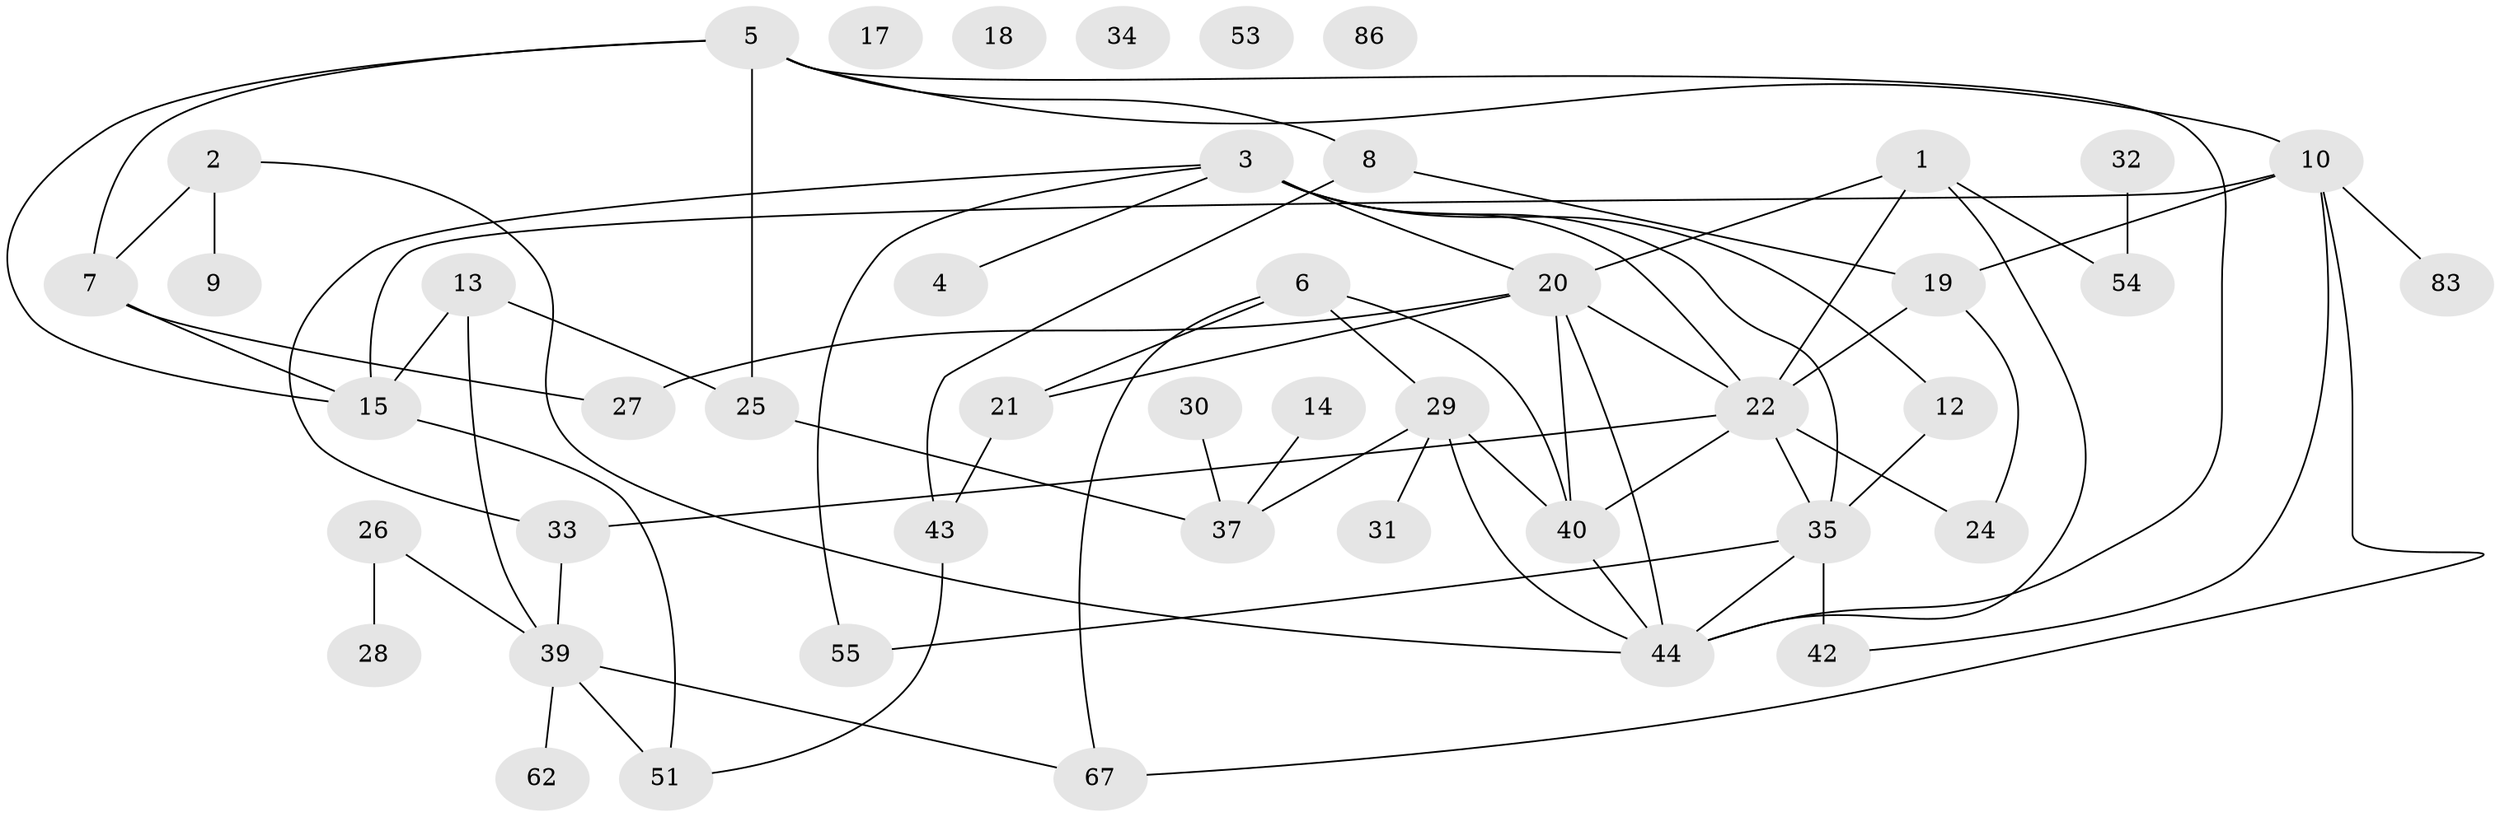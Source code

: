 // original degree distribution, {4: 0.11827956989247312, 2: 0.24731182795698925, 5: 0.08602150537634409, 1: 0.20430107526881722, 3: 0.25806451612903225, 0: 0.053763440860215055, 7: 0.010752688172043012, 6: 0.021505376344086023}
// Generated by graph-tools (version 1.1) at 2025/12/03/09/25 04:12:55]
// undirected, 46 vertices, 69 edges
graph export_dot {
graph [start="1"]
  node [color=gray90,style=filled];
  1 [super="+11"];
  2 [super="+87+23"];
  3 [super="+65+85+66"];
  4;
  5 [super="+38+49"];
  6 [super="+70"];
  7 [super="+64+69"];
  8;
  9;
  10 [super="+74+73"];
  12;
  13;
  14;
  15 [super="+16+93"];
  17;
  18;
  19;
  20 [super="+36+47"];
  21;
  22 [super="+46"];
  24;
  25 [super="+72"];
  26;
  27 [super="+52+92"];
  28;
  29 [super="+50"];
  30;
  31 [super="+45"];
  32 [super="+41"];
  33 [super="+57"];
  34;
  35 [super="+63+76"];
  37 [super="+59"];
  39 [super="+71+56"];
  40 [super="+78"];
  42;
  43 [super="+79+77"];
  44 [super="+48"];
  51;
  53;
  54;
  55 [super="+60"];
  62;
  67 [super="+75"];
  83;
  86;
  1 -- 54;
  1 -- 22;
  1 -- 44;
  1 -- 20;
  2 -- 9;
  2 -- 44;
  2 -- 7;
  3 -- 4;
  3 -- 55;
  3 -- 12;
  3 -- 35;
  3 -- 22;
  3 -- 33;
  3 -- 20;
  5 -- 44;
  5 -- 15;
  5 -- 7;
  5 -- 25 [weight=2];
  5 -- 10;
  5 -- 8;
  6 -- 21;
  6 -- 40;
  6 -- 67;
  6 -- 29;
  7 -- 27 [weight=2];
  7 -- 15;
  8 -- 19;
  8 -- 43;
  10 -- 19;
  10 -- 67;
  10 -- 42;
  10 -- 83;
  10 -- 15;
  12 -- 35;
  13 -- 25;
  13 -- 15;
  13 -- 39;
  14 -- 37;
  15 -- 51;
  19 -- 24;
  19 -- 22;
  20 -- 44 [weight=2];
  20 -- 40;
  20 -- 22;
  20 -- 21;
  20 -- 27;
  21 -- 43;
  22 -- 33;
  22 -- 35;
  22 -- 40;
  22 -- 24;
  25 -- 37;
  26 -- 28;
  26 -- 39;
  29 -- 31;
  29 -- 40;
  29 -- 44;
  29 -- 37;
  30 -- 37;
  32 -- 54;
  33 -- 39;
  35 -- 42 [weight=2];
  35 -- 44;
  35 -- 55;
  39 -- 67;
  39 -- 51;
  39 -- 62;
  40 -- 44;
  43 -- 51;
}
